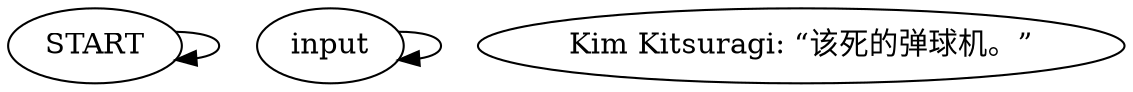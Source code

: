 # WHIRLING F1 / KIM FIRST VISIT barks
# Kim doesn't like pinball.
# ==================================================
digraph G {
	  0 [label="START"];
	  1 [label="input"];
	  2 [label="Kim Kitsuragi: “该死的弹球机。”"];
	  0 -> 0
	  1 -> 1
}

